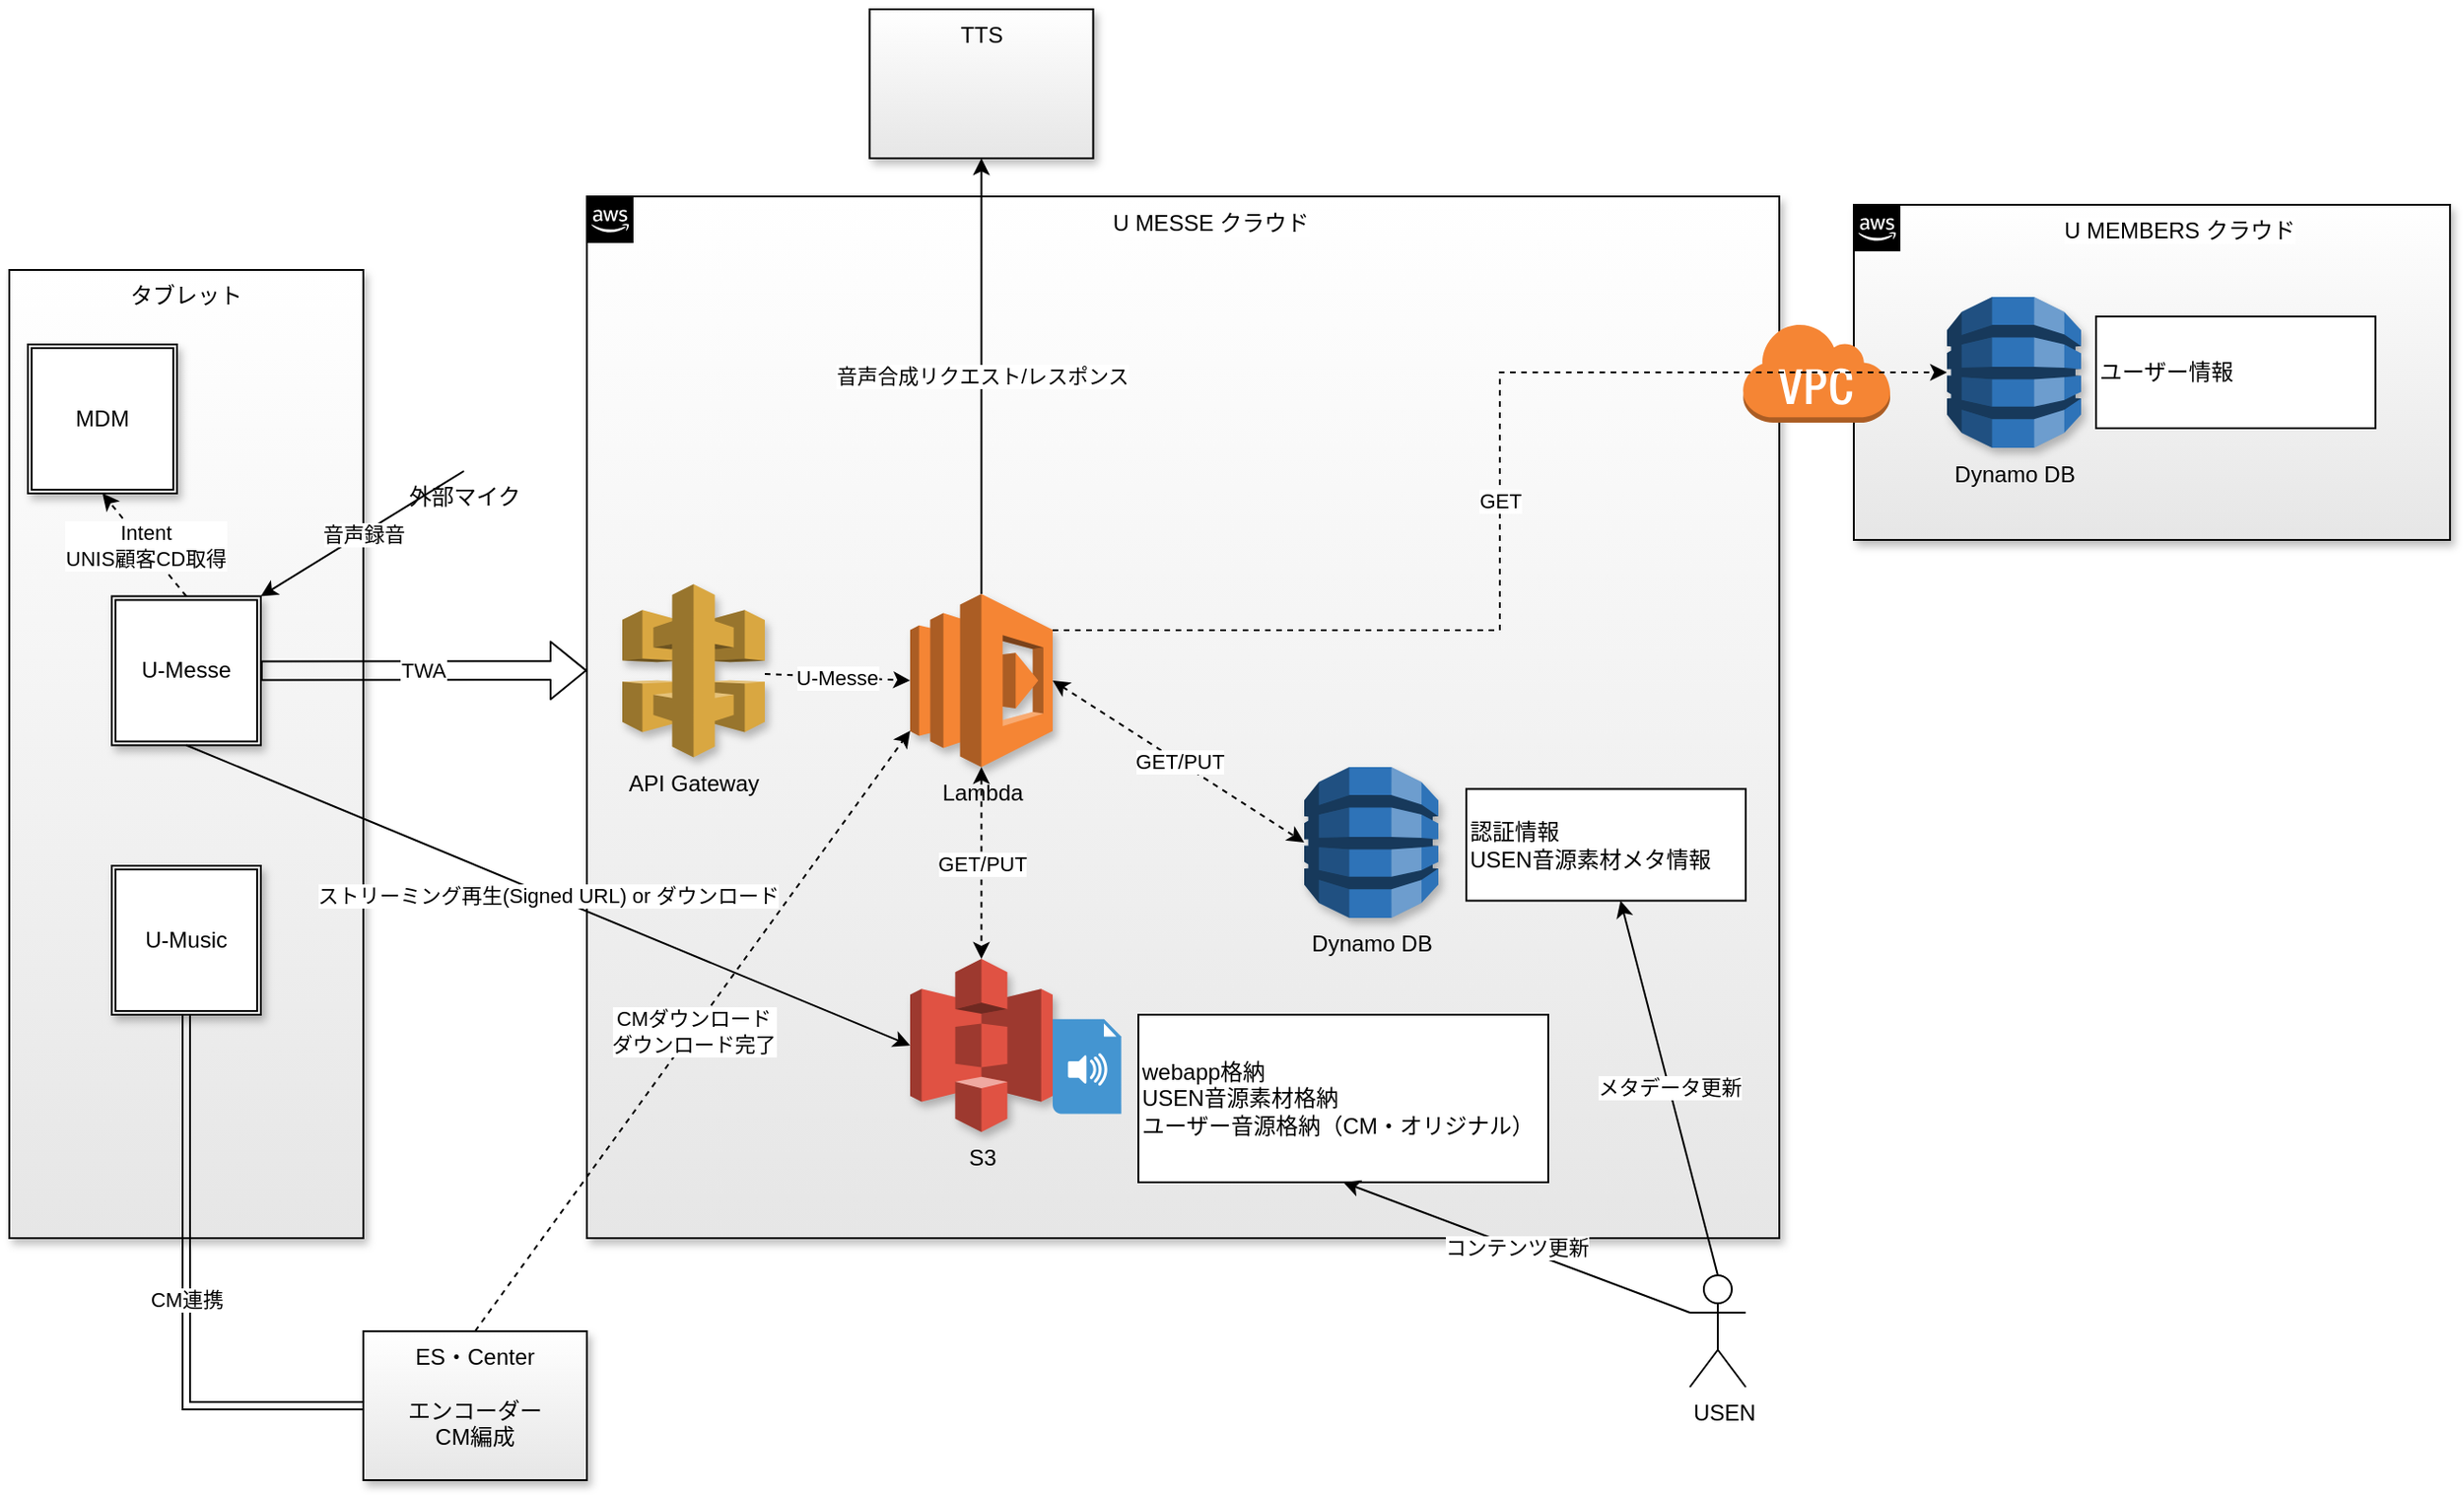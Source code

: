 <mxfile version="13.7.3" type="device"><diagram id="Ht1M8jgEwFfnCIfOTk4-" name="Page-1"><mxGraphModel dx="3539" dy="3041" grid="1" gridSize="10" guides="1" tooltips="1" connect="1" arrows="1" fold="1" page="1" pageScale="1" pageWidth="1169" pageHeight="827" background="#FFFFFF" math="0" shadow="0"><root><mxCell id="0"/><mxCell id="1" parent="0"/><mxCell id="UEzPUAAOIrF-is8g5C7q-175" value="U MESSE クラウド" style="points=[[0,0],[0.25,0],[0.5,0],[0.75,0],[1,0],[1,0.25],[1,0.5],[1,0.75],[1,1],[0.75,1],[0.5,1],[0.25,1],[0,1],[0,0.75],[0,0.5],[0,0.25]];outlineConnect=0;html=1;whiteSpace=wrap;fontSize=12;fontStyle=0;shape=mxgraph.aws4.group;grIcon=mxgraph.aws4.group_aws_cloud_alt;verticalAlign=top;align=center;spacingLeft=30;dashed=0;labelBackgroundColor=#ffffff;shadow=1;gradientColor=#E6E6E6;" parent="1" vertex="1"><mxGeometry x="200" y="-789.5" width="640" height="559.5" as="geometry"/></mxCell><mxCell id="lU8Pn5vqh1SlUMVNSXbl-1" value="タブレット" style="rounded=0;whiteSpace=wrap;html=1;shadow=1;align=center;verticalAlign=top;gradientColor=#E6E6E6;" parent="1" vertex="1"><mxGeometry x="-110" y="-750" width="190" height="520" as="geometry"/></mxCell><mxCell id="lU8Pn5vqh1SlUMVNSXbl-3" value="S3" style="outlineConnect=0;dashed=0;verticalLabelPosition=bottom;verticalAlign=top;align=center;html=1;shape=mxgraph.aws3.s3;fillColor=#E05243;shadow=1;" parent="1" vertex="1"><mxGeometry x="373.5" y="-380.0" width="76.5" height="93" as="geometry"/></mxCell><mxCell id="lU8Pn5vqh1SlUMVNSXbl-4" value="Lambda" style="outlineConnect=0;dashed=0;verticalLabelPosition=bottom;verticalAlign=top;align=center;html=1;shape=mxgraph.aws3.lambda;fillColor=#F58534;shadow=1;" parent="1" vertex="1"><mxGeometry x="373.5" y="-576" width="76.5" height="93" as="geometry"/></mxCell><mxCell id="lU8Pn5vqh1SlUMVNSXbl-5" value="API Gateway" style="outlineConnect=0;dashed=0;verticalLabelPosition=bottom;verticalAlign=top;align=center;html=1;shape=mxgraph.aws3.api_gateway;fillColor=#D9A741;shadow=1;" parent="1" vertex="1"><mxGeometry x="219" y="-581.25" width="76.5" height="93" as="geometry"/></mxCell><mxCell id="lU8Pn5vqh1SlUMVNSXbl-9" value="Dynamo DB" style="outlineConnect=0;dashed=0;verticalLabelPosition=bottom;verticalAlign=top;align=center;html=1;shape=mxgraph.aws3.dynamo_db;fillColor=#2E73B8;shadow=1;" parent="1" vertex="1"><mxGeometry x="585" y="-483" width="72" height="81" as="geometry"/></mxCell><mxCell id="lU8Pn5vqh1SlUMVNSXbl-10" value="" style="shadow=0;dashed=0;html=1;strokeColor=none;fillColor=#4495D1;labelPosition=center;verticalLabelPosition=bottom;verticalAlign=top;align=center;outlineConnect=0;shape=mxgraph.veeam.audio_file;" parent="1" vertex="1"><mxGeometry x="450" y="-347.6" width="36.8" height="50.8" as="geometry"/></mxCell><mxCell id="lU8Pn5vqh1SlUMVNSXbl-12" value="U-Messe" style="shape=ext;double=1;whiteSpace=wrap;html=1;aspect=fixed;shadow=1;align=center;" parent="1" vertex="1"><mxGeometry x="-55" y="-574.75" width="80" height="80" as="geometry"/></mxCell><mxCell id="RaPMoxKkeZq4uYAz5h4F-3" value="TTS" style="rounded=0;whiteSpace=wrap;html=1;shadow=1;align=center;verticalAlign=top;gradientColor=#E6E6E6;" parent="1" vertex="1"><mxGeometry x="351.75" y="-890" width="120" height="80" as="geometry"/></mxCell><mxCell id="RaPMoxKkeZq4uYAz5h4F-10" value="TWA" style="shape=flexArrow;endArrow=classic;html=1;entryX=0;entryY=0.455;entryDx=0;entryDy=0;exitX=1;exitY=0.5;exitDx=0;exitDy=0;entryPerimeter=0;" parent="1" source="lU8Pn5vqh1SlUMVNSXbl-12" target="UEzPUAAOIrF-is8g5C7q-175" edge="1"><mxGeometry width="50" height="50" relative="1" as="geometry"><mxPoint x="80" y="-532.75" as="sourcePoint"/><mxPoint x="200" y="-532.75" as="targetPoint"/></mxGeometry></mxCell><mxCell id="RaPMoxKkeZq4uYAz5h4F-13" value="U-Messe" style="endArrow=classic;html=1;entryX=0;entryY=0.5;entryDx=0;entryDy=0;entryPerimeter=0;dashed=1;" parent="1" source="lU8Pn5vqh1SlUMVNSXbl-5" target="lU8Pn5vqh1SlUMVNSXbl-4" edge="1"><mxGeometry width="50" height="50" relative="1" as="geometry"><mxPoint x="450" y="-460" as="sourcePoint"/><mxPoint x="500" y="-510" as="targetPoint"/></mxGeometry></mxCell><mxCell id="RaPMoxKkeZq4uYAz5h4F-16" value="GET/PUT" style="endArrow=classic;startArrow=classic;html=1;dashed=1;exitX=1;exitY=0.5;exitDx=0;exitDy=0;exitPerimeter=0;entryX=0;entryY=0.5;entryDx=0;entryDy=0;entryPerimeter=0;" parent="1" source="lU8Pn5vqh1SlUMVNSXbl-4" target="lU8Pn5vqh1SlUMVNSXbl-9" edge="1"><mxGeometry width="50" height="50" relative="1" as="geometry"><mxPoint x="450" y="-460" as="sourcePoint"/><mxPoint x="500" y="-510" as="targetPoint"/></mxGeometry></mxCell><mxCell id="RaPMoxKkeZq4uYAz5h4F-17" value="GET/PUT" style="endArrow=classic;startArrow=classic;html=1;dashed=1;entryX=0.5;entryY=0;entryDx=0;entryDy=0;entryPerimeter=0;" parent="1" source="lU8Pn5vqh1SlUMVNSXbl-4" target="lU8Pn5vqh1SlUMVNSXbl-3" edge="1"><mxGeometry width="50" height="50" relative="1" as="geometry"><mxPoint x="460" y="-544.75" as="sourcePoint"/><mxPoint x="595" y="-519.5" as="targetPoint"/></mxGeometry></mxCell><mxCell id="RaPMoxKkeZq4uYAz5h4F-21" value="認証情報&lt;br&gt;USEN音源素材メタ情報" style="rounded=0;whiteSpace=wrap;html=1;align=left;" parent="1" vertex="1"><mxGeometry x="672" y="-471.25" width="150" height="60" as="geometry"/></mxCell><mxCell id="RaPMoxKkeZq4uYAz5h4F-22" value="webapp格納&lt;br&gt;USEN音源素材格納&lt;br&gt;ユーザー音源格納（CM・オリジナル）&lt;br&gt;" style="rounded=0;whiteSpace=wrap;html=1;align=left;" parent="1" vertex="1"><mxGeometry x="496" y="-350" width="220" height="90" as="geometry"/></mxCell><mxCell id="RaPMoxKkeZq4uYAz5h4F-23" value="音声合成リクエスト/レスポンス" style="endArrow=classic;html=1;entryX=0.5;entryY=1;entryDx=0;entryDy=0;exitX=0.5;exitY=0;exitDx=0;exitDy=0;exitPerimeter=0;" parent="1" source="lU8Pn5vqh1SlUMVNSXbl-4" target="RaPMoxKkeZq4uYAz5h4F-3" edge="1"><mxGeometry width="50" height="50" relative="1" as="geometry"><mxPoint x="450" y="-590" as="sourcePoint"/><mxPoint x="500" y="-640" as="targetPoint"/></mxGeometry></mxCell><mxCell id="RaPMoxKkeZq4uYAz5h4F-24" value="ストリーミング再生(Signed URL) or ダウンロード" style="endArrow=classic;html=1;exitX=0.5;exitY=1;exitDx=0;exitDy=0;entryX=0;entryY=0.5;entryDx=0;entryDy=0;entryPerimeter=0;" parent="1" source="lU8Pn5vqh1SlUMVNSXbl-12" target="lU8Pn5vqh1SlUMVNSXbl-3" edge="1"><mxGeometry width="50" height="50" relative="1" as="geometry"><mxPoint x="25" y="-400" as="sourcePoint"/><mxPoint x="840" y="-780" as="targetPoint"/></mxGeometry></mxCell><mxCell id="8N3pPY1gAI5dlikY7rF--8" value="CMダウンロード&lt;br&gt;ダウンロード完了" style="rounded=0;orthogonalLoop=1;jettySize=auto;html=1;exitX=0.5;exitY=0;exitDx=0;exitDy=0;entryX=0;entryY=0.79;entryDx=0;entryDy=0;entryPerimeter=0;dashed=1;" edge="1" parent="1" source="RaPMoxKkeZq4uYAz5h4F-26" target="lU8Pn5vqh1SlUMVNSXbl-4"><mxGeometry relative="1" as="geometry"/></mxCell><mxCell id="RaPMoxKkeZq4uYAz5h4F-26" value="ES・Center&lt;br&gt;&lt;br&gt;エンコーダー&lt;br&gt;CM編成" style="rounded=0;whiteSpace=wrap;html=1;shadow=1;align=center;verticalAlign=top;gradientColor=#E6E6E6;" parent="1" vertex="1"><mxGeometry x="80" y="-180" width="120" height="80" as="geometry"/></mxCell><mxCell id="8N3pPY1gAI5dlikY7rF--3" value="メタデータ更新" style="rounded=0;orthogonalLoop=1;jettySize=auto;html=1;exitX=0.5;exitY=0;exitDx=0;exitDy=0;exitPerimeter=0;" edge="1" parent="1" source="RaPMoxKkeZq4uYAz5h4F-29" target="RaPMoxKkeZq4uYAz5h4F-21"><mxGeometry relative="1" as="geometry"/></mxCell><mxCell id="8N3pPY1gAI5dlikY7rF--4" value="コンテンツ更新" style="rounded=0;orthogonalLoop=1;jettySize=auto;html=1;exitX=0;exitY=0.333;exitDx=0;exitDy=0;exitPerimeter=0;entryX=0.5;entryY=1;entryDx=0;entryDy=0;" edge="1" parent="1" source="RaPMoxKkeZq4uYAz5h4F-29" target="RaPMoxKkeZq4uYAz5h4F-22"><mxGeometry relative="1" as="geometry"/></mxCell><mxCell id="RaPMoxKkeZq4uYAz5h4F-29" value="USEN" style="shape=umlActor;verticalLabelPosition=bottom;labelBackgroundColor=#ffffff;verticalAlign=top;html=1;align=left;" parent="1" vertex="1"><mxGeometry x="792" y="-210" width="30" height="60" as="geometry"/></mxCell><mxCell id="j2FytwpeN-EprVNFpkl8-3" value="外部マイク" style="shape=image;html=1;verticalAlign=top;verticalLabelPosition=bottom;labelBackgroundColor=#ffffff;imageAspect=0;aspect=fixed;image=https://cdn4.iconfinder.com/data/icons/ionicons/512/icon-ios7-mic-128.png" parent="1" vertex="1"><mxGeometry x="100" y="-710" width="68" height="68" as="geometry"/></mxCell><mxCell id="j2FytwpeN-EprVNFpkl8-4" value="音声録音" style="endArrow=classic;html=1;entryX=1;entryY=0;entryDx=0;entryDy=0;exitX=0.5;exitY=1;exitDx=0;exitDy=0;" parent="1" source="j2FytwpeN-EprVNFpkl8-3" target="lU8Pn5vqh1SlUMVNSXbl-12" edge="1"><mxGeometry width="50" height="50" relative="1" as="geometry"><mxPoint x="421.75" y="-566" as="sourcePoint"/><mxPoint x="720" y="-830" as="targetPoint"/></mxGeometry></mxCell><mxCell id="WirPcRv491NPa6zCL_oS-2" value="Intent&lt;br&gt;UNIS顧客CD取得" style="endArrow=classic;html=1;entryX=0.5;entryY=1;entryDx=0;entryDy=0;exitX=0.5;exitY=0;exitDx=0;exitDy=0;dashed=1;" parent="1" source="lU8Pn5vqh1SlUMVNSXbl-12" target="WirPcRv491NPa6zCL_oS-3" edge="1"><mxGeometry width="50" height="50" relative="1" as="geometry"><mxPoint x="305.5" y="-551.72" as="sourcePoint"/><mxPoint x="-15" y="-789.5" as="targetPoint"/></mxGeometry></mxCell><mxCell id="WirPcRv491NPa6zCL_oS-3" value="MDM" style="shape=ext;double=1;whiteSpace=wrap;html=1;aspect=fixed;shadow=1;align=center;" parent="1" vertex="1"><mxGeometry x="-100" y="-710" width="80" height="80" as="geometry"/></mxCell><mxCell id="WirPcRv491NPa6zCL_oS-5" value="CM連携" style="edgeStyle=orthogonalEdgeStyle;rounded=0;orthogonalLoop=1;jettySize=auto;html=1;exitX=0.5;exitY=1;exitDx=0;exitDy=0;entryX=0;entryY=0.5;entryDx=0;entryDy=0;shape=link;" parent="1" source="WirPcRv491NPa6zCL_oS-4" target="RaPMoxKkeZq4uYAz5h4F-26" edge="1"><mxGeometry relative="1" as="geometry"><Array as="points"><mxPoint x="-15" y="-140"/></Array></mxGeometry></mxCell><mxCell id="WirPcRv491NPa6zCL_oS-4" value="U-Music" style="shape=ext;double=1;whiteSpace=wrap;html=1;aspect=fixed;shadow=1;align=center;" parent="1" vertex="1"><mxGeometry x="-55" y="-430" width="80" height="80" as="geometry"/></mxCell><mxCell id="8N3pPY1gAI5dlikY7rF--1" value="U MEMBERS クラウド" style="points=[[0,0],[0.25,0],[0.5,0],[0.75,0],[1,0],[1,0.25],[1,0.5],[1,0.75],[1,1],[0.75,1],[0.5,1],[0.25,1],[0,1],[0,0.75],[0,0.5],[0,0.25]];outlineConnect=0;html=1;whiteSpace=wrap;fontSize=12;fontStyle=0;shape=mxgraph.aws4.group;grIcon=mxgraph.aws4.group_aws_cloud_alt;verticalAlign=top;align=center;spacingLeft=30;dashed=0;labelBackgroundColor=#ffffff;shadow=1;gradientColor=#E6E6E6;" vertex="1" parent="1"><mxGeometry x="880" y="-785" width="320" height="180" as="geometry"/></mxCell><mxCell id="yTbo8IhIsqGDseXx331R-1" value="Dynamo DB" style="outlineConnect=0;dashed=0;verticalLabelPosition=bottom;verticalAlign=top;align=center;html=1;shape=mxgraph.aws3.dynamo_db;fillColor=#2E73B8;shadow=1;" parent="1" vertex="1"><mxGeometry x="930" y="-735.5" width="72" height="81" as="geometry"/></mxCell><mxCell id="yTbo8IhIsqGDseXx331R-2" value="ユーザー情報" style="rounded=0;whiteSpace=wrap;html=1;align=left;" parent="1" vertex="1"><mxGeometry x="1010" y="-725" width="150" height="60" as="geometry"/></mxCell><mxCell id="8N3pPY1gAI5dlikY7rF--6" value="" style="outlineConnect=0;dashed=0;verticalLabelPosition=bottom;verticalAlign=top;align=center;html=1;shape=mxgraph.aws3.virtual_private_cloud;fillColor=#F58534;gradientColor=none;" vertex="1" parent="1"><mxGeometry x="820" y="-722" width="79.5" height="54" as="geometry"/></mxCell><mxCell id="8N3pPY1gAI5dlikY7rF--7" value="GET" style="edgeStyle=orthogonalEdgeStyle;rounded=0;orthogonalLoop=1;jettySize=auto;html=1;exitX=1;exitY=0.21;exitDx=0;exitDy=0;exitPerimeter=0;entryX=0;entryY=0.5;entryDx=0;entryDy=0;entryPerimeter=0;dashed=1;" edge="1" parent="1" source="lU8Pn5vqh1SlUMVNSXbl-4" target="yTbo8IhIsqGDseXx331R-1"><mxGeometry relative="1" as="geometry"/></mxCell></root></mxGraphModel></diagram></mxfile>
